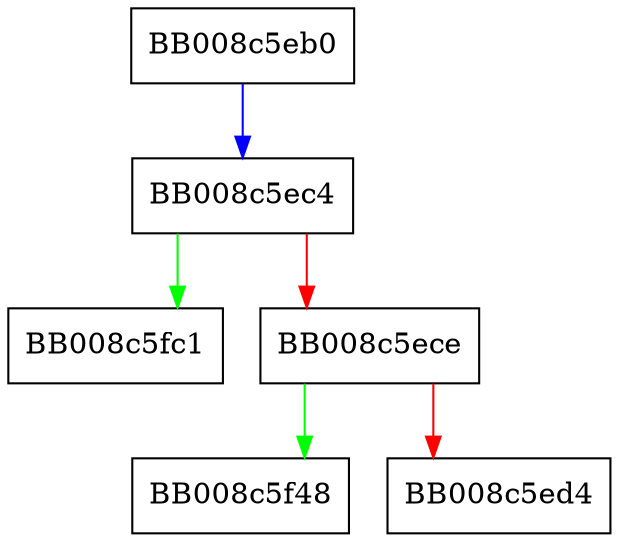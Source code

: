 digraph __memset_sse2_unaligned {
  node [shape="box"];
  graph [splines=ortho];
  BB008c5eb0 -> BB008c5ec4 [color="blue"];
  BB008c5ec4 -> BB008c5fc1 [color="green"];
  BB008c5ec4 -> BB008c5ece [color="red"];
  BB008c5ece -> BB008c5f48 [color="green"];
  BB008c5ece -> BB008c5ed4 [color="red"];
}